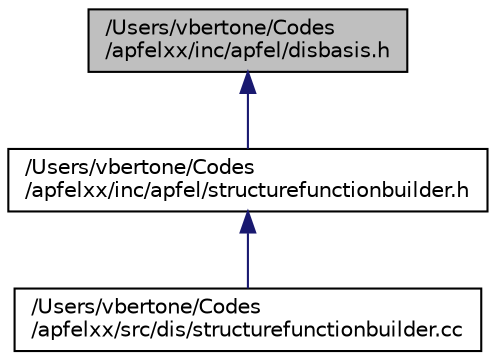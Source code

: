 digraph "/Users/vbertone/Codes/apfelxx/inc/apfel/disbasis.h"
{
  edge [fontname="Helvetica",fontsize="10",labelfontname="Helvetica",labelfontsize="10"];
  node [fontname="Helvetica",fontsize="10",shape=record];
  Node12 [label="/Users/vbertone/Codes\l/apfelxx/inc/apfel/disbasis.h",height=0.2,width=0.4,color="black", fillcolor="grey75", style="filled", fontcolor="black"];
  Node12 -> Node13 [dir="back",color="midnightblue",fontsize="10",style="solid",fontname="Helvetica"];
  Node13 [label="/Users/vbertone/Codes\l/apfelxx/inc/apfel/structurefunctionbuilder.h",height=0.2,width=0.4,color="black", fillcolor="white", style="filled",URL="$a00173.html"];
  Node13 -> Node14 [dir="back",color="midnightblue",fontsize="10",style="solid",fontname="Helvetica"];
  Node14 [label="/Users/vbertone/Codes\l/apfelxx/src/dis/structurefunctionbuilder.cc",height=0.2,width=0.4,color="black", fillcolor="white", style="filled",URL="$a00011.html"];
}
